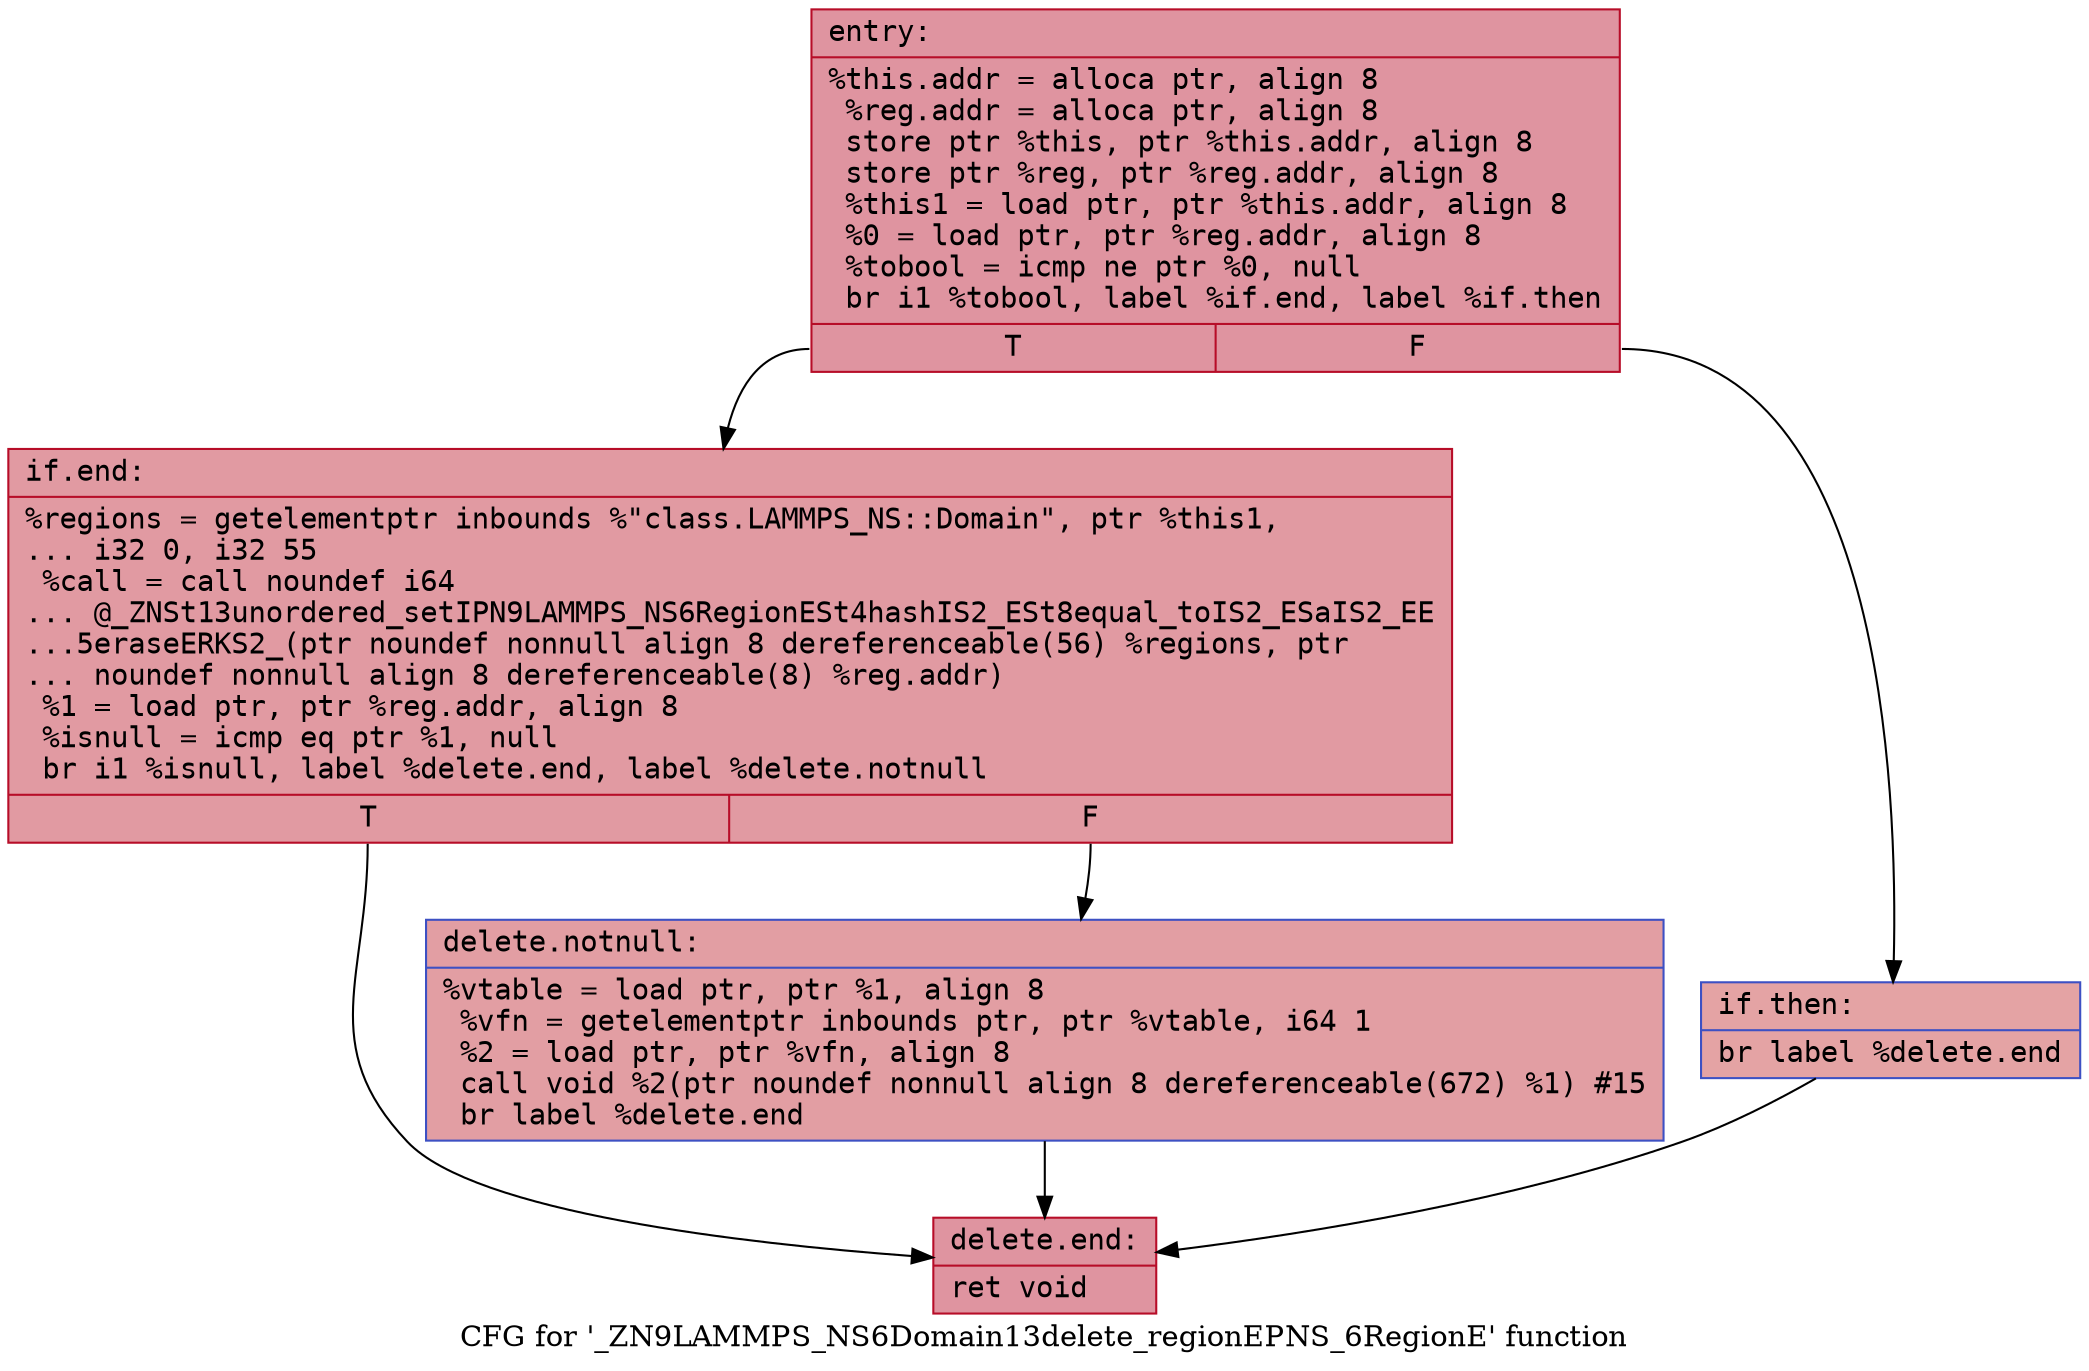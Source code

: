 digraph "CFG for '_ZN9LAMMPS_NS6Domain13delete_regionEPNS_6RegionE' function" {
	label="CFG for '_ZN9LAMMPS_NS6Domain13delete_regionEPNS_6RegionE' function";

	Node0x561837de5d10 [shape=record,color="#b70d28ff", style=filled, fillcolor="#b70d2870" fontname="Courier",label="{entry:\l|  %this.addr = alloca ptr, align 8\l  %reg.addr = alloca ptr, align 8\l  store ptr %this, ptr %this.addr, align 8\l  store ptr %reg, ptr %reg.addr, align 8\l  %this1 = load ptr, ptr %this.addr, align 8\l  %0 = load ptr, ptr %reg.addr, align 8\l  %tobool = icmp ne ptr %0, null\l  br i1 %tobool, label %if.end, label %if.then\l|{<s0>T|<s1>F}}"];
	Node0x561837de5d10:s0 -> Node0x561837de6130[tooltip="entry -> if.end\nProbability 62.50%" ];
	Node0x561837de5d10:s1 -> Node0x561837de61a0[tooltip="entry -> if.then\nProbability 37.50%" ];
	Node0x561837de61a0 [shape=record,color="#3d50c3ff", style=filled, fillcolor="#c32e3170" fontname="Courier",label="{if.then:\l|  br label %delete.end\l}"];
	Node0x561837de61a0 -> Node0x561837de6270[tooltip="if.then -> delete.end\nProbability 100.00%" ];
	Node0x561837de6130 [shape=record,color="#b70d28ff", style=filled, fillcolor="#bb1b2c70" fontname="Courier",label="{if.end:\l|  %regions = getelementptr inbounds %\"class.LAMMPS_NS::Domain\", ptr %this1,\l... i32 0, i32 55\l  %call = call noundef i64\l... @_ZNSt13unordered_setIPN9LAMMPS_NS6RegionESt4hashIS2_ESt8equal_toIS2_ESaIS2_EE\l...5eraseERKS2_(ptr noundef nonnull align 8 dereferenceable(56) %regions, ptr\l... noundef nonnull align 8 dereferenceable(8) %reg.addr)\l  %1 = load ptr, ptr %reg.addr, align 8\l  %isnull = icmp eq ptr %1, null\l  br i1 %isnull, label %delete.end, label %delete.notnull\l|{<s0>T|<s1>F}}"];
	Node0x561837de6130:s0 -> Node0x561837de6270[tooltip="if.end -> delete.end\nProbability 37.50%" ];
	Node0x561837de6130:s1 -> Node0x561837de68c0[tooltip="if.end -> delete.notnull\nProbability 62.50%" ];
	Node0x561837de68c0 [shape=record,color="#3d50c3ff", style=filled, fillcolor="#be242e70" fontname="Courier",label="{delete.notnull:\l|  %vtable = load ptr, ptr %1, align 8\l  %vfn = getelementptr inbounds ptr, ptr %vtable, i64 1\l  %2 = load ptr, ptr %vfn, align 8\l  call void %2(ptr noundef nonnull align 8 dereferenceable(672) %1) #15\l  br label %delete.end\l}"];
	Node0x561837de68c0 -> Node0x561837de6270[tooltip="delete.notnull -> delete.end\nProbability 100.00%" ];
	Node0x561837de6270 [shape=record,color="#b70d28ff", style=filled, fillcolor="#b70d2870" fontname="Courier",label="{delete.end:\l|  ret void\l}"];
}
